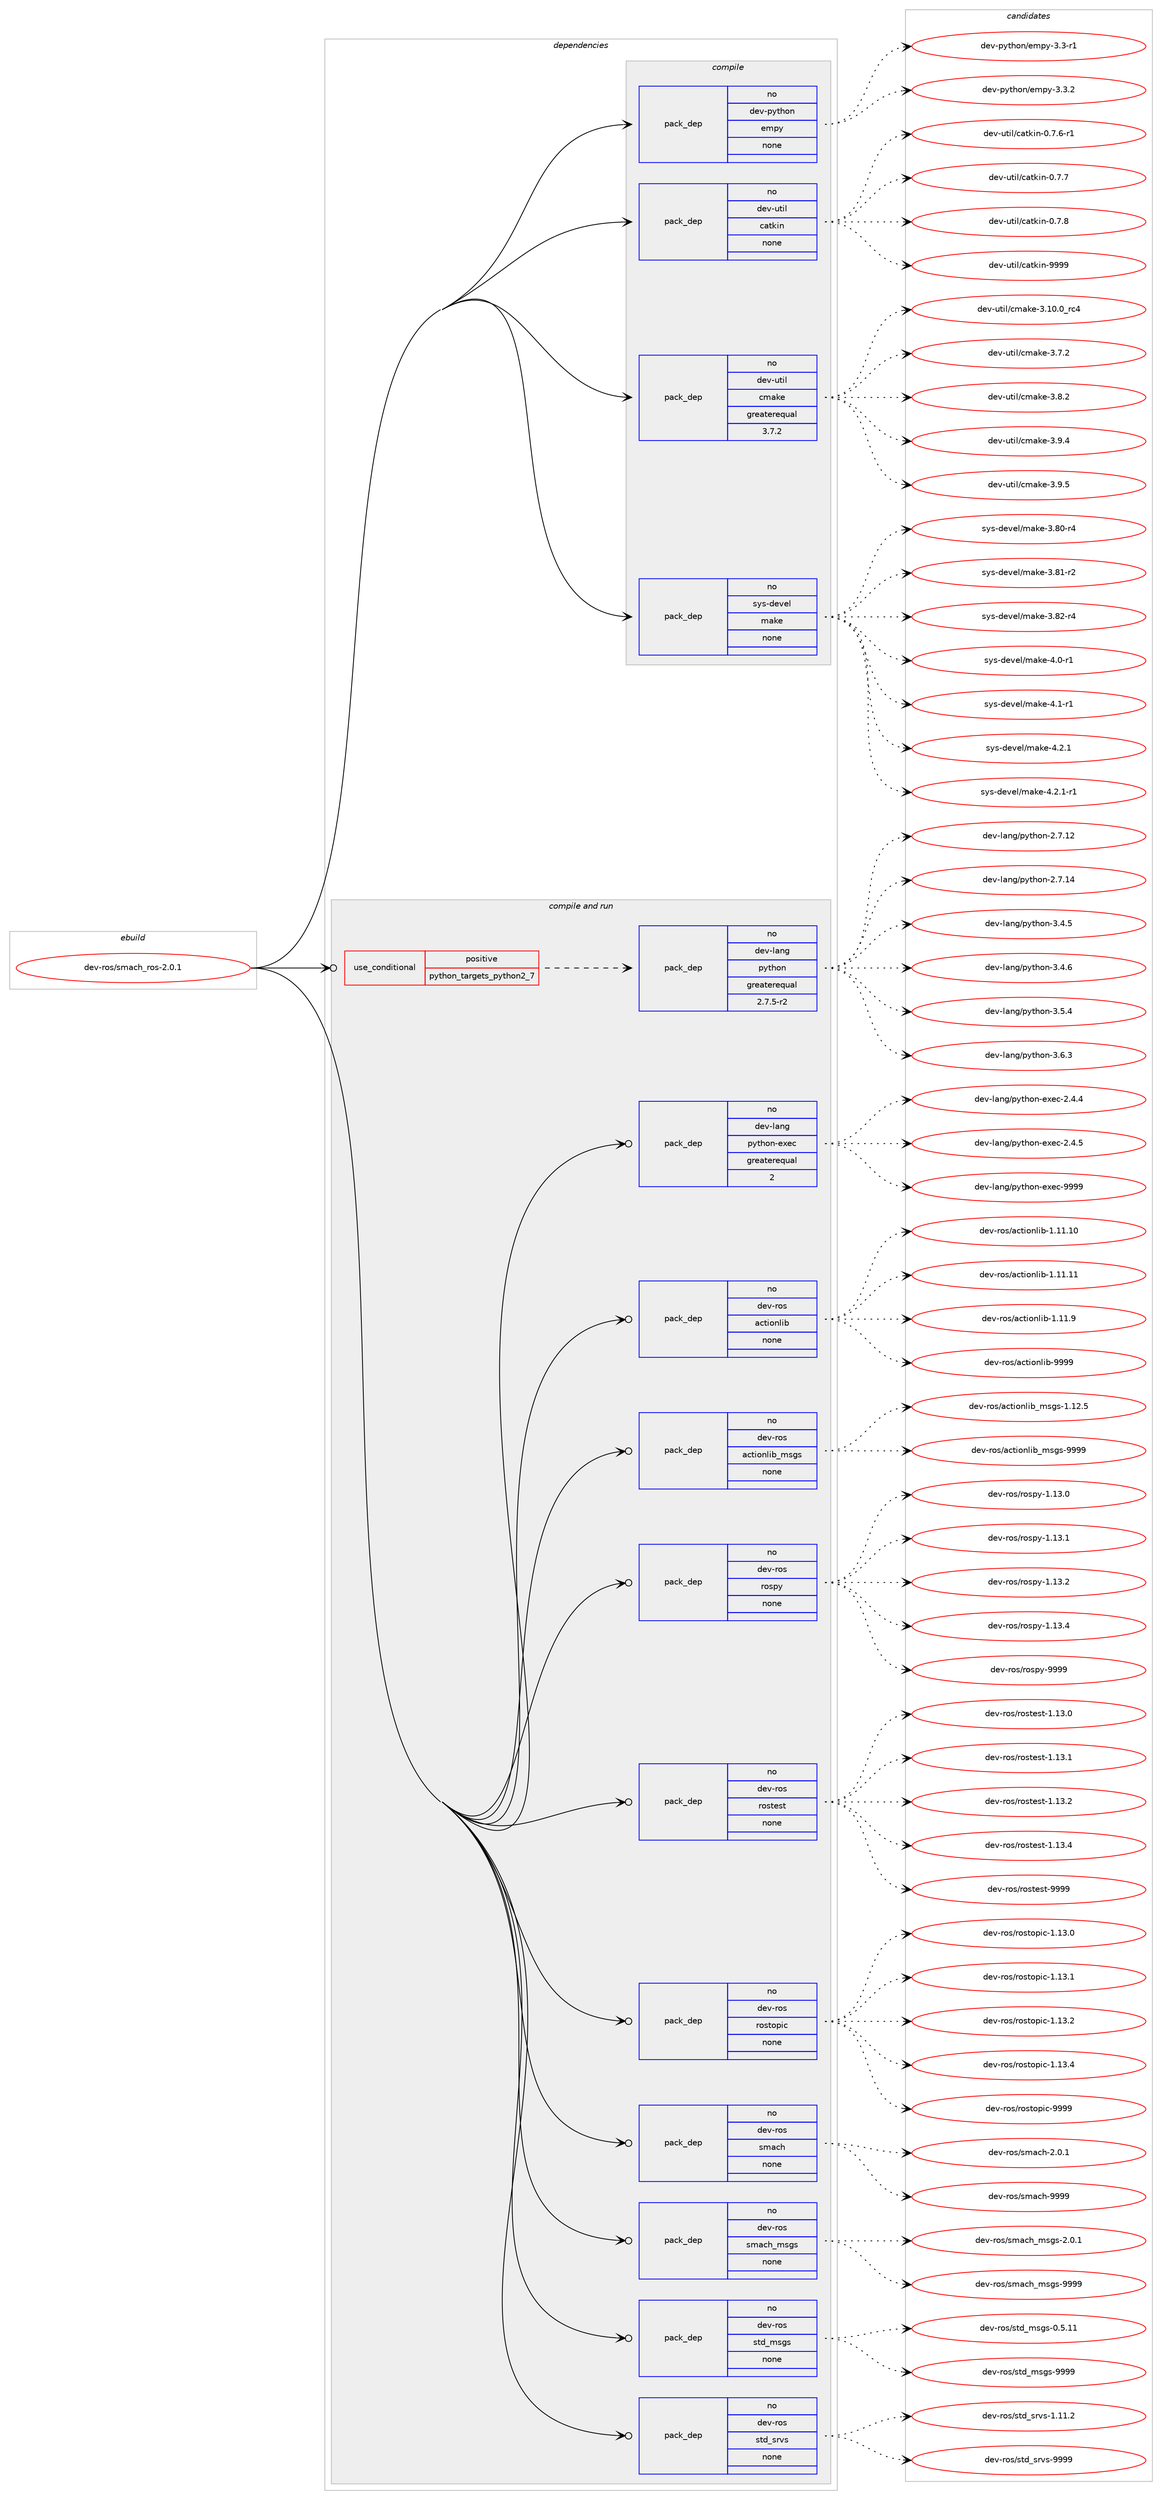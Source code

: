digraph prolog {

# *************
# Graph options
# *************

newrank=true;
concentrate=true;
compound=true;
graph [rankdir=LR,fontname=Helvetica,fontsize=10,ranksep=1.5];#, ranksep=2.5, nodesep=0.2];
edge  [arrowhead=vee];
node  [fontname=Helvetica,fontsize=10];

# **********
# The ebuild
# **********

subgraph cluster_leftcol {
color=gray;
rank=same;
label=<<i>ebuild</i>>;
id [label="dev-ros/smach_ros-2.0.1", color=red, width=4, href="../dev-ros/smach_ros-2.0.1.svg"];
}

# ****************
# The dependencies
# ****************

subgraph cluster_midcol {
color=gray;
label=<<i>dependencies</i>>;
subgraph cluster_compile {
fillcolor="#eeeeee";
style=filled;
label=<<i>compile</i>>;
subgraph pack163206 {
dependency214415 [label=<<TABLE BORDER="0" CELLBORDER="1" CELLSPACING="0" CELLPADDING="4" WIDTH="220"><TR><TD ROWSPAN="6" CELLPADDING="30">pack_dep</TD></TR><TR><TD WIDTH="110">no</TD></TR><TR><TD>dev-python</TD></TR><TR><TD>empy</TD></TR><TR><TD>none</TD></TR><TR><TD></TD></TR></TABLE>>, shape=none, color=blue];
}
id:e -> dependency214415:w [weight=20,style="solid",arrowhead="vee"];
subgraph pack163207 {
dependency214416 [label=<<TABLE BORDER="0" CELLBORDER="1" CELLSPACING="0" CELLPADDING="4" WIDTH="220"><TR><TD ROWSPAN="6" CELLPADDING="30">pack_dep</TD></TR><TR><TD WIDTH="110">no</TD></TR><TR><TD>dev-util</TD></TR><TR><TD>catkin</TD></TR><TR><TD>none</TD></TR><TR><TD></TD></TR></TABLE>>, shape=none, color=blue];
}
id:e -> dependency214416:w [weight=20,style="solid",arrowhead="vee"];
subgraph pack163208 {
dependency214417 [label=<<TABLE BORDER="0" CELLBORDER="1" CELLSPACING="0" CELLPADDING="4" WIDTH="220"><TR><TD ROWSPAN="6" CELLPADDING="30">pack_dep</TD></TR><TR><TD WIDTH="110">no</TD></TR><TR><TD>dev-util</TD></TR><TR><TD>cmake</TD></TR><TR><TD>greaterequal</TD></TR><TR><TD>3.7.2</TD></TR></TABLE>>, shape=none, color=blue];
}
id:e -> dependency214417:w [weight=20,style="solid",arrowhead="vee"];
subgraph pack163209 {
dependency214418 [label=<<TABLE BORDER="0" CELLBORDER="1" CELLSPACING="0" CELLPADDING="4" WIDTH="220"><TR><TD ROWSPAN="6" CELLPADDING="30">pack_dep</TD></TR><TR><TD WIDTH="110">no</TD></TR><TR><TD>sys-devel</TD></TR><TR><TD>make</TD></TR><TR><TD>none</TD></TR><TR><TD></TD></TR></TABLE>>, shape=none, color=blue];
}
id:e -> dependency214418:w [weight=20,style="solid",arrowhead="vee"];
}
subgraph cluster_compileandrun {
fillcolor="#eeeeee";
style=filled;
label=<<i>compile and run</i>>;
subgraph cond47219 {
dependency214419 [label=<<TABLE BORDER="0" CELLBORDER="1" CELLSPACING="0" CELLPADDING="4"><TR><TD ROWSPAN="3" CELLPADDING="10">use_conditional</TD></TR><TR><TD>positive</TD></TR><TR><TD>python_targets_python2_7</TD></TR></TABLE>>, shape=none, color=red];
subgraph pack163210 {
dependency214420 [label=<<TABLE BORDER="0" CELLBORDER="1" CELLSPACING="0" CELLPADDING="4" WIDTH="220"><TR><TD ROWSPAN="6" CELLPADDING="30">pack_dep</TD></TR><TR><TD WIDTH="110">no</TD></TR><TR><TD>dev-lang</TD></TR><TR><TD>python</TD></TR><TR><TD>greaterequal</TD></TR><TR><TD>2.7.5-r2</TD></TR></TABLE>>, shape=none, color=blue];
}
dependency214419:e -> dependency214420:w [weight=20,style="dashed",arrowhead="vee"];
}
id:e -> dependency214419:w [weight=20,style="solid",arrowhead="odotvee"];
subgraph pack163211 {
dependency214421 [label=<<TABLE BORDER="0" CELLBORDER="1" CELLSPACING="0" CELLPADDING="4" WIDTH="220"><TR><TD ROWSPAN="6" CELLPADDING="30">pack_dep</TD></TR><TR><TD WIDTH="110">no</TD></TR><TR><TD>dev-lang</TD></TR><TR><TD>python-exec</TD></TR><TR><TD>greaterequal</TD></TR><TR><TD>2</TD></TR></TABLE>>, shape=none, color=blue];
}
id:e -> dependency214421:w [weight=20,style="solid",arrowhead="odotvee"];
subgraph pack163212 {
dependency214422 [label=<<TABLE BORDER="0" CELLBORDER="1" CELLSPACING="0" CELLPADDING="4" WIDTH="220"><TR><TD ROWSPAN="6" CELLPADDING="30">pack_dep</TD></TR><TR><TD WIDTH="110">no</TD></TR><TR><TD>dev-ros</TD></TR><TR><TD>actionlib</TD></TR><TR><TD>none</TD></TR><TR><TD></TD></TR></TABLE>>, shape=none, color=blue];
}
id:e -> dependency214422:w [weight=20,style="solid",arrowhead="odotvee"];
subgraph pack163213 {
dependency214423 [label=<<TABLE BORDER="0" CELLBORDER="1" CELLSPACING="0" CELLPADDING="4" WIDTH="220"><TR><TD ROWSPAN="6" CELLPADDING="30">pack_dep</TD></TR><TR><TD WIDTH="110">no</TD></TR><TR><TD>dev-ros</TD></TR><TR><TD>actionlib_msgs</TD></TR><TR><TD>none</TD></TR><TR><TD></TD></TR></TABLE>>, shape=none, color=blue];
}
id:e -> dependency214423:w [weight=20,style="solid",arrowhead="odotvee"];
subgraph pack163214 {
dependency214424 [label=<<TABLE BORDER="0" CELLBORDER="1" CELLSPACING="0" CELLPADDING="4" WIDTH="220"><TR><TD ROWSPAN="6" CELLPADDING="30">pack_dep</TD></TR><TR><TD WIDTH="110">no</TD></TR><TR><TD>dev-ros</TD></TR><TR><TD>rospy</TD></TR><TR><TD>none</TD></TR><TR><TD></TD></TR></TABLE>>, shape=none, color=blue];
}
id:e -> dependency214424:w [weight=20,style="solid",arrowhead="odotvee"];
subgraph pack163215 {
dependency214425 [label=<<TABLE BORDER="0" CELLBORDER="1" CELLSPACING="0" CELLPADDING="4" WIDTH="220"><TR><TD ROWSPAN="6" CELLPADDING="30">pack_dep</TD></TR><TR><TD WIDTH="110">no</TD></TR><TR><TD>dev-ros</TD></TR><TR><TD>rostest</TD></TR><TR><TD>none</TD></TR><TR><TD></TD></TR></TABLE>>, shape=none, color=blue];
}
id:e -> dependency214425:w [weight=20,style="solid",arrowhead="odotvee"];
subgraph pack163216 {
dependency214426 [label=<<TABLE BORDER="0" CELLBORDER="1" CELLSPACING="0" CELLPADDING="4" WIDTH="220"><TR><TD ROWSPAN="6" CELLPADDING="30">pack_dep</TD></TR><TR><TD WIDTH="110">no</TD></TR><TR><TD>dev-ros</TD></TR><TR><TD>rostopic</TD></TR><TR><TD>none</TD></TR><TR><TD></TD></TR></TABLE>>, shape=none, color=blue];
}
id:e -> dependency214426:w [weight=20,style="solid",arrowhead="odotvee"];
subgraph pack163217 {
dependency214427 [label=<<TABLE BORDER="0" CELLBORDER="1" CELLSPACING="0" CELLPADDING="4" WIDTH="220"><TR><TD ROWSPAN="6" CELLPADDING="30">pack_dep</TD></TR><TR><TD WIDTH="110">no</TD></TR><TR><TD>dev-ros</TD></TR><TR><TD>smach</TD></TR><TR><TD>none</TD></TR><TR><TD></TD></TR></TABLE>>, shape=none, color=blue];
}
id:e -> dependency214427:w [weight=20,style="solid",arrowhead="odotvee"];
subgraph pack163218 {
dependency214428 [label=<<TABLE BORDER="0" CELLBORDER="1" CELLSPACING="0" CELLPADDING="4" WIDTH="220"><TR><TD ROWSPAN="6" CELLPADDING="30">pack_dep</TD></TR><TR><TD WIDTH="110">no</TD></TR><TR><TD>dev-ros</TD></TR><TR><TD>smach_msgs</TD></TR><TR><TD>none</TD></TR><TR><TD></TD></TR></TABLE>>, shape=none, color=blue];
}
id:e -> dependency214428:w [weight=20,style="solid",arrowhead="odotvee"];
subgraph pack163219 {
dependency214429 [label=<<TABLE BORDER="0" CELLBORDER="1" CELLSPACING="0" CELLPADDING="4" WIDTH="220"><TR><TD ROWSPAN="6" CELLPADDING="30">pack_dep</TD></TR><TR><TD WIDTH="110">no</TD></TR><TR><TD>dev-ros</TD></TR><TR><TD>std_msgs</TD></TR><TR><TD>none</TD></TR><TR><TD></TD></TR></TABLE>>, shape=none, color=blue];
}
id:e -> dependency214429:w [weight=20,style="solid",arrowhead="odotvee"];
subgraph pack163220 {
dependency214430 [label=<<TABLE BORDER="0" CELLBORDER="1" CELLSPACING="0" CELLPADDING="4" WIDTH="220"><TR><TD ROWSPAN="6" CELLPADDING="30">pack_dep</TD></TR><TR><TD WIDTH="110">no</TD></TR><TR><TD>dev-ros</TD></TR><TR><TD>std_srvs</TD></TR><TR><TD>none</TD></TR><TR><TD></TD></TR></TABLE>>, shape=none, color=blue];
}
id:e -> dependency214430:w [weight=20,style="solid",arrowhead="odotvee"];
}
subgraph cluster_run {
fillcolor="#eeeeee";
style=filled;
label=<<i>run</i>>;
}
}

# **************
# The candidates
# **************

subgraph cluster_choices {
rank=same;
color=gray;
label=<<i>candidates</i>>;

subgraph choice163206 {
color=black;
nodesep=1;
choice1001011184511212111610411111047101109112121455146514511449 [label="dev-python/empy-3.3-r1", color=red, width=4,href="../dev-python/empy-3.3-r1.svg"];
choice1001011184511212111610411111047101109112121455146514650 [label="dev-python/empy-3.3.2", color=red, width=4,href="../dev-python/empy-3.3.2.svg"];
dependency214415:e -> choice1001011184511212111610411111047101109112121455146514511449:w [style=dotted,weight="100"];
dependency214415:e -> choice1001011184511212111610411111047101109112121455146514650:w [style=dotted,weight="100"];
}
subgraph choice163207 {
color=black;
nodesep=1;
choice100101118451171161051084799971161071051104548465546544511449 [label="dev-util/catkin-0.7.6-r1", color=red, width=4,href="../dev-util/catkin-0.7.6-r1.svg"];
choice10010111845117116105108479997116107105110454846554655 [label="dev-util/catkin-0.7.7", color=red, width=4,href="../dev-util/catkin-0.7.7.svg"];
choice10010111845117116105108479997116107105110454846554656 [label="dev-util/catkin-0.7.8", color=red, width=4,href="../dev-util/catkin-0.7.8.svg"];
choice100101118451171161051084799971161071051104557575757 [label="dev-util/catkin-9999", color=red, width=4,href="../dev-util/catkin-9999.svg"];
dependency214416:e -> choice100101118451171161051084799971161071051104548465546544511449:w [style=dotted,weight="100"];
dependency214416:e -> choice10010111845117116105108479997116107105110454846554655:w [style=dotted,weight="100"];
dependency214416:e -> choice10010111845117116105108479997116107105110454846554656:w [style=dotted,weight="100"];
dependency214416:e -> choice100101118451171161051084799971161071051104557575757:w [style=dotted,weight="100"];
}
subgraph choice163208 {
color=black;
nodesep=1;
choice1001011184511711610510847991099710710145514649484648951149952 [label="dev-util/cmake-3.10.0_rc4", color=red, width=4,href="../dev-util/cmake-3.10.0_rc4.svg"];
choice10010111845117116105108479910997107101455146554650 [label="dev-util/cmake-3.7.2", color=red, width=4,href="../dev-util/cmake-3.7.2.svg"];
choice10010111845117116105108479910997107101455146564650 [label="dev-util/cmake-3.8.2", color=red, width=4,href="../dev-util/cmake-3.8.2.svg"];
choice10010111845117116105108479910997107101455146574652 [label="dev-util/cmake-3.9.4", color=red, width=4,href="../dev-util/cmake-3.9.4.svg"];
choice10010111845117116105108479910997107101455146574653 [label="dev-util/cmake-3.9.5", color=red, width=4,href="../dev-util/cmake-3.9.5.svg"];
dependency214417:e -> choice1001011184511711610510847991099710710145514649484648951149952:w [style=dotted,weight="100"];
dependency214417:e -> choice10010111845117116105108479910997107101455146554650:w [style=dotted,weight="100"];
dependency214417:e -> choice10010111845117116105108479910997107101455146564650:w [style=dotted,weight="100"];
dependency214417:e -> choice10010111845117116105108479910997107101455146574652:w [style=dotted,weight="100"];
dependency214417:e -> choice10010111845117116105108479910997107101455146574653:w [style=dotted,weight="100"];
}
subgraph choice163209 {
color=black;
nodesep=1;
choice11512111545100101118101108471099710710145514656484511452 [label="sys-devel/make-3.80-r4", color=red, width=4,href="../sys-devel/make-3.80-r4.svg"];
choice11512111545100101118101108471099710710145514656494511450 [label="sys-devel/make-3.81-r2", color=red, width=4,href="../sys-devel/make-3.81-r2.svg"];
choice11512111545100101118101108471099710710145514656504511452 [label="sys-devel/make-3.82-r4", color=red, width=4,href="../sys-devel/make-3.82-r4.svg"];
choice115121115451001011181011084710997107101455246484511449 [label="sys-devel/make-4.0-r1", color=red, width=4,href="../sys-devel/make-4.0-r1.svg"];
choice115121115451001011181011084710997107101455246494511449 [label="sys-devel/make-4.1-r1", color=red, width=4,href="../sys-devel/make-4.1-r1.svg"];
choice115121115451001011181011084710997107101455246504649 [label="sys-devel/make-4.2.1", color=red, width=4,href="../sys-devel/make-4.2.1.svg"];
choice1151211154510010111810110847109971071014552465046494511449 [label="sys-devel/make-4.2.1-r1", color=red, width=4,href="../sys-devel/make-4.2.1-r1.svg"];
dependency214418:e -> choice11512111545100101118101108471099710710145514656484511452:w [style=dotted,weight="100"];
dependency214418:e -> choice11512111545100101118101108471099710710145514656494511450:w [style=dotted,weight="100"];
dependency214418:e -> choice11512111545100101118101108471099710710145514656504511452:w [style=dotted,weight="100"];
dependency214418:e -> choice115121115451001011181011084710997107101455246484511449:w [style=dotted,weight="100"];
dependency214418:e -> choice115121115451001011181011084710997107101455246494511449:w [style=dotted,weight="100"];
dependency214418:e -> choice115121115451001011181011084710997107101455246504649:w [style=dotted,weight="100"];
dependency214418:e -> choice1151211154510010111810110847109971071014552465046494511449:w [style=dotted,weight="100"];
}
subgraph choice163210 {
color=black;
nodesep=1;
choice10010111845108971101034711212111610411111045504655464950 [label="dev-lang/python-2.7.12", color=red, width=4,href="../dev-lang/python-2.7.12.svg"];
choice10010111845108971101034711212111610411111045504655464952 [label="dev-lang/python-2.7.14", color=red, width=4,href="../dev-lang/python-2.7.14.svg"];
choice100101118451089711010347112121116104111110455146524653 [label="dev-lang/python-3.4.5", color=red, width=4,href="../dev-lang/python-3.4.5.svg"];
choice100101118451089711010347112121116104111110455146524654 [label="dev-lang/python-3.4.6", color=red, width=4,href="../dev-lang/python-3.4.6.svg"];
choice100101118451089711010347112121116104111110455146534652 [label="dev-lang/python-3.5.4", color=red, width=4,href="../dev-lang/python-3.5.4.svg"];
choice100101118451089711010347112121116104111110455146544651 [label="dev-lang/python-3.6.3", color=red, width=4,href="../dev-lang/python-3.6.3.svg"];
dependency214420:e -> choice10010111845108971101034711212111610411111045504655464950:w [style=dotted,weight="100"];
dependency214420:e -> choice10010111845108971101034711212111610411111045504655464952:w [style=dotted,weight="100"];
dependency214420:e -> choice100101118451089711010347112121116104111110455146524653:w [style=dotted,weight="100"];
dependency214420:e -> choice100101118451089711010347112121116104111110455146524654:w [style=dotted,weight="100"];
dependency214420:e -> choice100101118451089711010347112121116104111110455146534652:w [style=dotted,weight="100"];
dependency214420:e -> choice100101118451089711010347112121116104111110455146544651:w [style=dotted,weight="100"];
}
subgraph choice163211 {
color=black;
nodesep=1;
choice1001011184510897110103471121211161041111104510112010199455046524652 [label="dev-lang/python-exec-2.4.4", color=red, width=4,href="../dev-lang/python-exec-2.4.4.svg"];
choice1001011184510897110103471121211161041111104510112010199455046524653 [label="dev-lang/python-exec-2.4.5", color=red, width=4,href="../dev-lang/python-exec-2.4.5.svg"];
choice10010111845108971101034711212111610411111045101120101994557575757 [label="dev-lang/python-exec-9999", color=red, width=4,href="../dev-lang/python-exec-9999.svg"];
dependency214421:e -> choice1001011184510897110103471121211161041111104510112010199455046524652:w [style=dotted,weight="100"];
dependency214421:e -> choice1001011184510897110103471121211161041111104510112010199455046524653:w [style=dotted,weight="100"];
dependency214421:e -> choice10010111845108971101034711212111610411111045101120101994557575757:w [style=dotted,weight="100"];
}
subgraph choice163212 {
color=black;
nodesep=1;
choice10010111845114111115479799116105111110108105984549464949464948 [label="dev-ros/actionlib-1.11.10", color=red, width=4,href="../dev-ros/actionlib-1.11.10.svg"];
choice10010111845114111115479799116105111110108105984549464949464949 [label="dev-ros/actionlib-1.11.11", color=red, width=4,href="../dev-ros/actionlib-1.11.11.svg"];
choice100101118451141111154797991161051111101081059845494649494657 [label="dev-ros/actionlib-1.11.9", color=red, width=4,href="../dev-ros/actionlib-1.11.9.svg"];
choice10010111845114111115479799116105111110108105984557575757 [label="dev-ros/actionlib-9999", color=red, width=4,href="../dev-ros/actionlib-9999.svg"];
dependency214422:e -> choice10010111845114111115479799116105111110108105984549464949464948:w [style=dotted,weight="100"];
dependency214422:e -> choice10010111845114111115479799116105111110108105984549464949464949:w [style=dotted,weight="100"];
dependency214422:e -> choice100101118451141111154797991161051111101081059845494649494657:w [style=dotted,weight="100"];
dependency214422:e -> choice10010111845114111115479799116105111110108105984557575757:w [style=dotted,weight="100"];
}
subgraph choice163213 {
color=black;
nodesep=1;
choice10010111845114111115479799116105111110108105989510911510311545494649504653 [label="dev-ros/actionlib_msgs-1.12.5", color=red, width=4,href="../dev-ros/actionlib_msgs-1.12.5.svg"];
choice1001011184511411111547979911610511111010810598951091151031154557575757 [label="dev-ros/actionlib_msgs-9999", color=red, width=4,href="../dev-ros/actionlib_msgs-9999.svg"];
dependency214423:e -> choice10010111845114111115479799116105111110108105989510911510311545494649504653:w [style=dotted,weight="100"];
dependency214423:e -> choice1001011184511411111547979911610511111010810598951091151031154557575757:w [style=dotted,weight="100"];
}
subgraph choice163214 {
color=black;
nodesep=1;
choice100101118451141111154711411111511212145494649514648 [label="dev-ros/rospy-1.13.0", color=red, width=4,href="../dev-ros/rospy-1.13.0.svg"];
choice100101118451141111154711411111511212145494649514649 [label="dev-ros/rospy-1.13.1", color=red, width=4,href="../dev-ros/rospy-1.13.1.svg"];
choice100101118451141111154711411111511212145494649514650 [label="dev-ros/rospy-1.13.2", color=red, width=4,href="../dev-ros/rospy-1.13.2.svg"];
choice100101118451141111154711411111511212145494649514652 [label="dev-ros/rospy-1.13.4", color=red, width=4,href="../dev-ros/rospy-1.13.4.svg"];
choice10010111845114111115471141111151121214557575757 [label="dev-ros/rospy-9999", color=red, width=4,href="../dev-ros/rospy-9999.svg"];
dependency214424:e -> choice100101118451141111154711411111511212145494649514648:w [style=dotted,weight="100"];
dependency214424:e -> choice100101118451141111154711411111511212145494649514649:w [style=dotted,weight="100"];
dependency214424:e -> choice100101118451141111154711411111511212145494649514650:w [style=dotted,weight="100"];
dependency214424:e -> choice100101118451141111154711411111511212145494649514652:w [style=dotted,weight="100"];
dependency214424:e -> choice10010111845114111115471141111151121214557575757:w [style=dotted,weight="100"];
}
subgraph choice163215 {
color=black;
nodesep=1;
choice100101118451141111154711411111511610111511645494649514648 [label="dev-ros/rostest-1.13.0", color=red, width=4,href="../dev-ros/rostest-1.13.0.svg"];
choice100101118451141111154711411111511610111511645494649514649 [label="dev-ros/rostest-1.13.1", color=red, width=4,href="../dev-ros/rostest-1.13.1.svg"];
choice100101118451141111154711411111511610111511645494649514650 [label="dev-ros/rostest-1.13.2", color=red, width=4,href="../dev-ros/rostest-1.13.2.svg"];
choice100101118451141111154711411111511610111511645494649514652 [label="dev-ros/rostest-1.13.4", color=red, width=4,href="../dev-ros/rostest-1.13.4.svg"];
choice10010111845114111115471141111151161011151164557575757 [label="dev-ros/rostest-9999", color=red, width=4,href="../dev-ros/rostest-9999.svg"];
dependency214425:e -> choice100101118451141111154711411111511610111511645494649514648:w [style=dotted,weight="100"];
dependency214425:e -> choice100101118451141111154711411111511610111511645494649514649:w [style=dotted,weight="100"];
dependency214425:e -> choice100101118451141111154711411111511610111511645494649514650:w [style=dotted,weight="100"];
dependency214425:e -> choice100101118451141111154711411111511610111511645494649514652:w [style=dotted,weight="100"];
dependency214425:e -> choice10010111845114111115471141111151161011151164557575757:w [style=dotted,weight="100"];
}
subgraph choice163216 {
color=black;
nodesep=1;
choice10010111845114111115471141111151161111121059945494649514648 [label="dev-ros/rostopic-1.13.0", color=red, width=4,href="../dev-ros/rostopic-1.13.0.svg"];
choice10010111845114111115471141111151161111121059945494649514649 [label="dev-ros/rostopic-1.13.1", color=red, width=4,href="../dev-ros/rostopic-1.13.1.svg"];
choice10010111845114111115471141111151161111121059945494649514650 [label="dev-ros/rostopic-1.13.2", color=red, width=4,href="../dev-ros/rostopic-1.13.2.svg"];
choice10010111845114111115471141111151161111121059945494649514652 [label="dev-ros/rostopic-1.13.4", color=red, width=4,href="../dev-ros/rostopic-1.13.4.svg"];
choice1001011184511411111547114111115116111112105994557575757 [label="dev-ros/rostopic-9999", color=red, width=4,href="../dev-ros/rostopic-9999.svg"];
dependency214426:e -> choice10010111845114111115471141111151161111121059945494649514648:w [style=dotted,weight="100"];
dependency214426:e -> choice10010111845114111115471141111151161111121059945494649514649:w [style=dotted,weight="100"];
dependency214426:e -> choice10010111845114111115471141111151161111121059945494649514650:w [style=dotted,weight="100"];
dependency214426:e -> choice10010111845114111115471141111151161111121059945494649514652:w [style=dotted,weight="100"];
dependency214426:e -> choice1001011184511411111547114111115116111112105994557575757:w [style=dotted,weight="100"];
}
subgraph choice163217 {
color=black;
nodesep=1;
choice10010111845114111115471151099799104455046484649 [label="dev-ros/smach-2.0.1", color=red, width=4,href="../dev-ros/smach-2.0.1.svg"];
choice100101118451141111154711510997991044557575757 [label="dev-ros/smach-9999", color=red, width=4,href="../dev-ros/smach-9999.svg"];
dependency214427:e -> choice10010111845114111115471151099799104455046484649:w [style=dotted,weight="100"];
dependency214427:e -> choice100101118451141111154711510997991044557575757:w [style=dotted,weight="100"];
}
subgraph choice163218 {
color=black;
nodesep=1;
choice1001011184511411111547115109979910495109115103115455046484649 [label="dev-ros/smach_msgs-2.0.1", color=red, width=4,href="../dev-ros/smach_msgs-2.0.1.svg"];
choice10010111845114111115471151099799104951091151031154557575757 [label="dev-ros/smach_msgs-9999", color=red, width=4,href="../dev-ros/smach_msgs-9999.svg"];
dependency214428:e -> choice1001011184511411111547115109979910495109115103115455046484649:w [style=dotted,weight="100"];
dependency214428:e -> choice10010111845114111115471151099799104951091151031154557575757:w [style=dotted,weight="100"];
}
subgraph choice163219 {
color=black;
nodesep=1;
choice10010111845114111115471151161009510911510311545484653464949 [label="dev-ros/std_msgs-0.5.11", color=red, width=4,href="../dev-ros/std_msgs-0.5.11.svg"];
choice1001011184511411111547115116100951091151031154557575757 [label="dev-ros/std_msgs-9999", color=red, width=4,href="../dev-ros/std_msgs-9999.svg"];
dependency214429:e -> choice10010111845114111115471151161009510911510311545484653464949:w [style=dotted,weight="100"];
dependency214429:e -> choice1001011184511411111547115116100951091151031154557575757:w [style=dotted,weight="100"];
}
subgraph choice163220 {
color=black;
nodesep=1;
choice10010111845114111115471151161009511511411811545494649494650 [label="dev-ros/std_srvs-1.11.2", color=red, width=4,href="../dev-ros/std_srvs-1.11.2.svg"];
choice1001011184511411111547115116100951151141181154557575757 [label="dev-ros/std_srvs-9999", color=red, width=4,href="../dev-ros/std_srvs-9999.svg"];
dependency214430:e -> choice10010111845114111115471151161009511511411811545494649494650:w [style=dotted,weight="100"];
dependency214430:e -> choice1001011184511411111547115116100951151141181154557575757:w [style=dotted,weight="100"];
}
}

}
